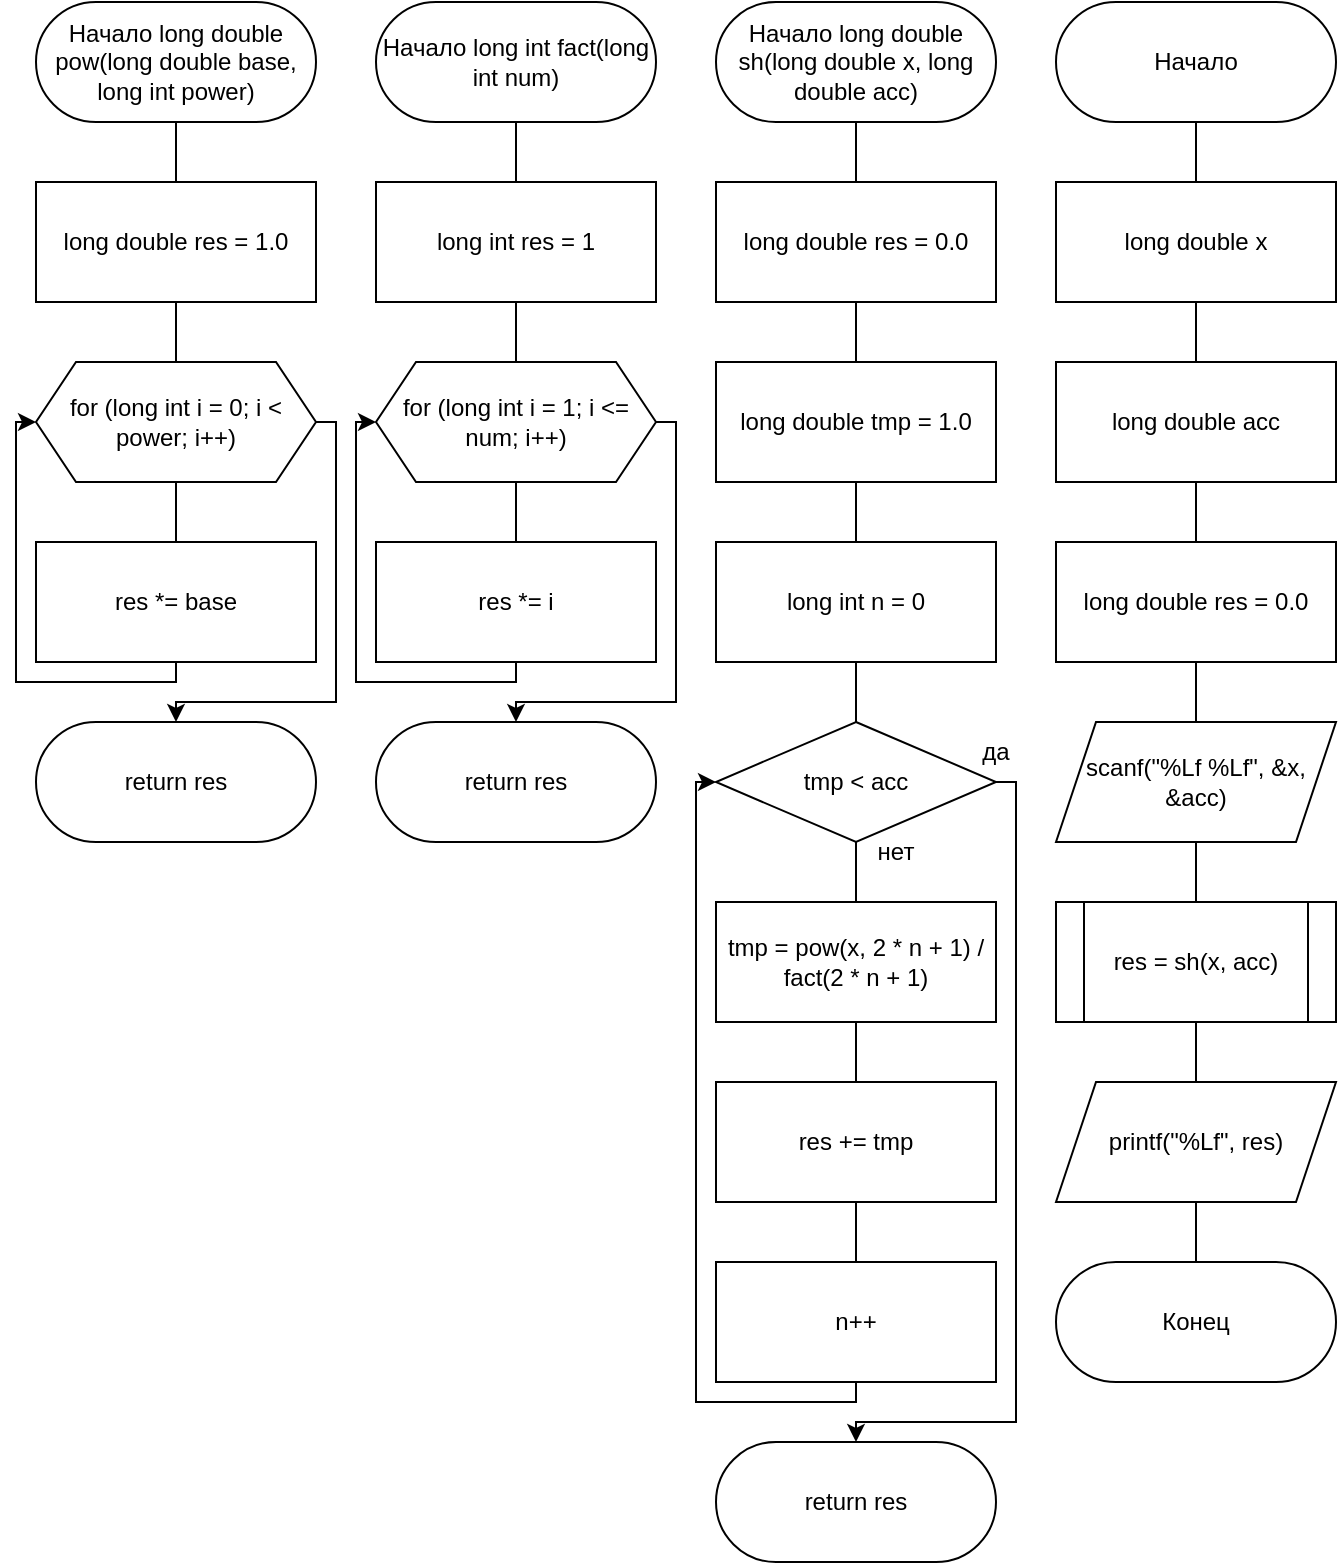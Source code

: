 <mxfile version="24.7.16">
  <diagram name="Страница — 1" id="FIlypT9NXCq33b7IDFKb">
    <mxGraphModel dx="1509" dy="796" grid="1" gridSize="10" guides="1" tooltips="1" connect="1" arrows="1" fold="1" page="1" pageScale="1" pageWidth="827" pageHeight="1169" math="0" shadow="0">
      <root>
        <mxCell id="0" />
        <mxCell id="1" parent="0" />
        <mxCell id="We8vBIHs4mGbIjUNPgg0-11" style="edgeStyle=orthogonalEdgeStyle;rounded=0;orthogonalLoop=1;jettySize=auto;html=1;exitX=0.5;exitY=1;exitDx=0;exitDy=0;entryX=0.5;entryY=0;entryDx=0;entryDy=0;endArrow=none;endFill=0;" parent="1" source="We8vBIHs4mGbIjUNPgg0-7" target="We8vBIHs4mGbIjUNPgg0-8" edge="1">
          <mxGeometry relative="1" as="geometry" />
        </mxCell>
        <mxCell id="We8vBIHs4mGbIjUNPgg0-7" value="Начало long double pow(long double base, long int power)" style="rounded=1;whiteSpace=wrap;html=1;arcSize=50;" parent="1" vertex="1">
          <mxGeometry x="130" y="80" width="140" height="60" as="geometry" />
        </mxCell>
        <mxCell id="We8vBIHs4mGbIjUNPgg0-12" style="edgeStyle=orthogonalEdgeStyle;rounded=0;orthogonalLoop=1;jettySize=auto;html=1;exitX=0.5;exitY=1;exitDx=0;exitDy=0;entryX=0.5;entryY=0;entryDx=0;entryDy=0;endArrow=none;endFill=0;" parent="1" source="We8vBIHs4mGbIjUNPgg0-8" target="We8vBIHs4mGbIjUNPgg0-9" edge="1">
          <mxGeometry relative="1" as="geometry" />
        </mxCell>
        <mxCell id="We8vBIHs4mGbIjUNPgg0-8" value="long double res = 1.0" style="rounded=0;whiteSpace=wrap;html=1;" parent="1" vertex="1">
          <mxGeometry x="130" y="170" width="140" height="60" as="geometry" />
        </mxCell>
        <mxCell id="We8vBIHs4mGbIjUNPgg0-13" style="edgeStyle=orthogonalEdgeStyle;rounded=0;orthogonalLoop=1;jettySize=auto;html=1;exitX=0.5;exitY=1;exitDx=0;exitDy=0;entryX=0.5;entryY=0;entryDx=0;entryDy=0;endArrow=none;endFill=0;" parent="1" source="We8vBIHs4mGbIjUNPgg0-9" target="We8vBIHs4mGbIjUNPgg0-10" edge="1">
          <mxGeometry relative="1" as="geometry" />
        </mxCell>
        <mxCell id="We8vBIHs4mGbIjUNPgg0-16" style="edgeStyle=orthogonalEdgeStyle;rounded=0;orthogonalLoop=1;jettySize=auto;html=1;exitX=1;exitY=0.5;exitDx=0;exitDy=0;entryX=0.5;entryY=0;entryDx=0;entryDy=0;" parent="1" source="We8vBIHs4mGbIjUNPgg0-9" target="We8vBIHs4mGbIjUNPgg0-15" edge="1">
          <mxGeometry relative="1" as="geometry">
            <Array as="points">
              <mxPoint x="280" y="290" />
              <mxPoint x="280" y="430" />
              <mxPoint x="200" y="430" />
            </Array>
          </mxGeometry>
        </mxCell>
        <mxCell id="We8vBIHs4mGbIjUNPgg0-9" value="for (long int i = 0; i &amp;lt; power; i++)" style="shape=hexagon;perimeter=hexagonPerimeter2;whiteSpace=wrap;html=1;fixedSize=1;" parent="1" vertex="1">
          <mxGeometry x="130" y="260" width="140" height="60" as="geometry" />
        </mxCell>
        <mxCell id="We8vBIHs4mGbIjUNPgg0-14" style="edgeStyle=orthogonalEdgeStyle;rounded=0;orthogonalLoop=1;jettySize=auto;html=1;exitX=0.5;exitY=1;exitDx=0;exitDy=0;entryX=0;entryY=0.5;entryDx=0;entryDy=0;" parent="1" source="We8vBIHs4mGbIjUNPgg0-10" target="We8vBIHs4mGbIjUNPgg0-9" edge="1">
          <mxGeometry relative="1" as="geometry">
            <Array as="points">
              <mxPoint x="200" y="420" />
              <mxPoint x="120" y="420" />
              <mxPoint x="120" y="290" />
            </Array>
          </mxGeometry>
        </mxCell>
        <mxCell id="We8vBIHs4mGbIjUNPgg0-10" value="res *= base" style="rounded=0;whiteSpace=wrap;html=1;" parent="1" vertex="1">
          <mxGeometry x="130" y="350" width="140" height="60" as="geometry" />
        </mxCell>
        <mxCell id="We8vBIHs4mGbIjUNPgg0-15" value="return res" style="rounded=1;whiteSpace=wrap;html=1;arcSize=50;" parent="1" vertex="1">
          <mxGeometry x="130" y="440" width="140" height="60" as="geometry" />
        </mxCell>
        <mxCell id="sALvUuvsSmhhuS2si76B-5" style="edgeStyle=orthogonalEdgeStyle;rounded=0;orthogonalLoop=1;jettySize=auto;html=1;exitX=0.5;exitY=1;exitDx=0;exitDy=0;entryX=0.5;entryY=0;entryDx=0;entryDy=0;endArrow=none;endFill=0;" parent="1" source="sALvUuvsSmhhuS2si76B-1" target="sALvUuvsSmhhuS2si76B-2" edge="1">
          <mxGeometry relative="1" as="geometry" />
        </mxCell>
        <mxCell id="sALvUuvsSmhhuS2si76B-1" value="Начало long int fact(long int num)" style="rounded=1;whiteSpace=wrap;html=1;arcSize=50;" parent="1" vertex="1">
          <mxGeometry x="300" y="80" width="140" height="60" as="geometry" />
        </mxCell>
        <mxCell id="sALvUuvsSmhhuS2si76B-6" style="edgeStyle=orthogonalEdgeStyle;rounded=0;orthogonalLoop=1;jettySize=auto;html=1;exitX=0.5;exitY=1;exitDx=0;exitDy=0;entryX=0.5;entryY=0;entryDx=0;entryDy=0;endArrow=none;endFill=0;" parent="1" source="sALvUuvsSmhhuS2si76B-2" target="sALvUuvsSmhhuS2si76B-3" edge="1">
          <mxGeometry relative="1" as="geometry" />
        </mxCell>
        <mxCell id="sALvUuvsSmhhuS2si76B-2" value="long int res = 1" style="rounded=0;whiteSpace=wrap;html=1;" parent="1" vertex="1">
          <mxGeometry x="300" y="170" width="140" height="60" as="geometry" />
        </mxCell>
        <mxCell id="sALvUuvsSmhhuS2si76B-7" style="edgeStyle=orthogonalEdgeStyle;rounded=0;orthogonalLoop=1;jettySize=auto;html=1;exitX=0.5;exitY=1;exitDx=0;exitDy=0;entryX=0.5;entryY=0;entryDx=0;entryDy=0;endArrow=none;endFill=0;" parent="1" source="sALvUuvsSmhhuS2si76B-3" target="sALvUuvsSmhhuS2si76B-4" edge="1">
          <mxGeometry relative="1" as="geometry" />
        </mxCell>
        <mxCell id="sALvUuvsSmhhuS2si76B-11" style="edgeStyle=orthogonalEdgeStyle;rounded=0;orthogonalLoop=1;jettySize=auto;html=1;exitX=1;exitY=0.5;exitDx=0;exitDy=0;entryX=0.5;entryY=0;entryDx=0;entryDy=0;" parent="1" source="sALvUuvsSmhhuS2si76B-3" target="sALvUuvsSmhhuS2si76B-10" edge="1">
          <mxGeometry relative="1" as="geometry">
            <Array as="points">
              <mxPoint x="450" y="290" />
              <mxPoint x="450" y="430" />
              <mxPoint x="370" y="430" />
            </Array>
          </mxGeometry>
        </mxCell>
        <mxCell id="sALvUuvsSmhhuS2si76B-3" value="for (long int i = 1; i &amp;lt;= num; i++)" style="shape=hexagon;perimeter=hexagonPerimeter2;whiteSpace=wrap;html=1;fixedSize=1;" parent="1" vertex="1">
          <mxGeometry x="300" y="260" width="140" height="60" as="geometry" />
        </mxCell>
        <mxCell id="sALvUuvsSmhhuS2si76B-9" style="edgeStyle=orthogonalEdgeStyle;rounded=0;orthogonalLoop=1;jettySize=auto;html=1;exitX=0.5;exitY=1;exitDx=0;exitDy=0;entryX=0;entryY=0.5;entryDx=0;entryDy=0;" parent="1" source="sALvUuvsSmhhuS2si76B-4" target="sALvUuvsSmhhuS2si76B-3" edge="1">
          <mxGeometry relative="1" as="geometry">
            <Array as="points">
              <mxPoint x="370" y="420" />
              <mxPoint x="290" y="420" />
              <mxPoint x="290" y="290" />
            </Array>
          </mxGeometry>
        </mxCell>
        <mxCell id="sALvUuvsSmhhuS2si76B-4" value="res *= i" style="rounded=0;whiteSpace=wrap;html=1;" parent="1" vertex="1">
          <mxGeometry x="300" y="350" width="140" height="60" as="geometry" />
        </mxCell>
        <mxCell id="sALvUuvsSmhhuS2si76B-10" value="return res" style="rounded=1;whiteSpace=wrap;html=1;arcSize=50;" parent="1" vertex="1">
          <mxGeometry x="300" y="440" width="140" height="60" as="geometry" />
        </mxCell>
        <mxCell id="sALvUuvsSmhhuS2si76B-17" style="edgeStyle=orthogonalEdgeStyle;rounded=0;orthogonalLoop=1;jettySize=auto;html=1;exitX=0.5;exitY=1;exitDx=0;exitDy=0;entryX=0.5;entryY=0;entryDx=0;entryDy=0;endArrow=none;endFill=0;" parent="1" source="sALvUuvsSmhhuS2si76B-12" target="sALvUuvsSmhhuS2si76B-13" edge="1">
          <mxGeometry relative="1" as="geometry" />
        </mxCell>
        <mxCell id="sALvUuvsSmhhuS2si76B-12" value="Начало long double sh(long double x, long double acc)" style="rounded=1;whiteSpace=wrap;html=1;arcSize=50;" parent="1" vertex="1">
          <mxGeometry x="470" y="80" width="140" height="60" as="geometry" />
        </mxCell>
        <mxCell id="sALvUuvsSmhhuS2si76B-18" style="edgeStyle=orthogonalEdgeStyle;rounded=0;orthogonalLoop=1;jettySize=auto;html=1;exitX=0.5;exitY=1;exitDx=0;exitDy=0;entryX=0.5;entryY=0;entryDx=0;entryDy=0;endArrow=none;endFill=0;" parent="1" source="sALvUuvsSmhhuS2si76B-13" edge="1">
          <mxGeometry relative="1" as="geometry">
            <mxPoint x="540" y="260" as="targetPoint" />
          </mxGeometry>
        </mxCell>
        <mxCell id="sALvUuvsSmhhuS2si76B-13" value="long double res = 0.0" style="rounded=0;whiteSpace=wrap;html=1;" parent="1" vertex="1">
          <mxGeometry x="470" y="170" width="140" height="60" as="geometry" />
        </mxCell>
        <mxCell id="Q1Bod03skEPiA50_US3j-30" style="edgeStyle=orthogonalEdgeStyle;rounded=0;orthogonalLoop=1;jettySize=auto;html=1;exitX=0.5;exitY=1;exitDx=0;exitDy=0;entryX=0.5;entryY=0;entryDx=0;entryDy=0;endArrow=none;endFill=0;" edge="1" parent="1" source="Q1Bod03skEPiA50_US3j-3" target="Q1Bod03skEPiA50_US3j-27">
          <mxGeometry relative="1" as="geometry" />
        </mxCell>
        <mxCell id="Q1Bod03skEPiA50_US3j-3" value="long double acc" style="rounded=0;whiteSpace=wrap;html=1;" vertex="1" parent="1">
          <mxGeometry x="640" y="260" width="140" height="60" as="geometry" />
        </mxCell>
        <mxCell id="Q1Bod03skEPiA50_US3j-33" style="edgeStyle=orthogonalEdgeStyle;rounded=0;orthogonalLoop=1;jettySize=auto;html=1;exitX=0.5;exitY=1;exitDx=0;exitDy=0;entryX=0.5;entryY=0;entryDx=0;entryDy=0;endArrow=none;endFill=0;" edge="1" parent="1" source="Q1Bod03skEPiA50_US3j-4" target="Q1Bod03skEPiA50_US3j-32">
          <mxGeometry relative="1" as="geometry" />
        </mxCell>
        <mxCell id="Q1Bod03skEPiA50_US3j-4" value="scanf(&quot;%Lf %Lf&quot;, &amp;amp;x, &amp;amp;acc)" style="shape=parallelogram;perimeter=parallelogramPerimeter;whiteSpace=wrap;html=1;fixedSize=1;" vertex="1" parent="1">
          <mxGeometry x="640" y="440" width="140" height="60" as="geometry" />
        </mxCell>
        <mxCell id="Q1Bod03skEPiA50_US3j-28" style="edgeStyle=orthogonalEdgeStyle;rounded=0;orthogonalLoop=1;jettySize=auto;html=1;exitX=0.5;exitY=1;exitDx=0;exitDy=0;entryX=0.5;entryY=0;entryDx=0;entryDy=0;endArrow=none;endFill=0;" edge="1" parent="1" source="Q1Bod03skEPiA50_US3j-5" target="Q1Bod03skEPiA50_US3j-6">
          <mxGeometry relative="1" as="geometry" />
        </mxCell>
        <mxCell id="Q1Bod03skEPiA50_US3j-5" value="Начало" style="rounded=1;whiteSpace=wrap;html=1;arcSize=50;" vertex="1" parent="1">
          <mxGeometry x="640" y="80" width="140" height="60" as="geometry" />
        </mxCell>
        <mxCell id="Q1Bod03skEPiA50_US3j-29" style="edgeStyle=orthogonalEdgeStyle;rounded=0;orthogonalLoop=1;jettySize=auto;html=1;exitX=0.5;exitY=1;exitDx=0;exitDy=0;entryX=0.5;entryY=0;entryDx=0;entryDy=0;endArrow=none;endFill=0;" edge="1" parent="1" source="Q1Bod03skEPiA50_US3j-6" target="Q1Bod03skEPiA50_US3j-3">
          <mxGeometry relative="1" as="geometry" />
        </mxCell>
        <mxCell id="Q1Bod03skEPiA50_US3j-6" value="long double x" style="rounded=0;whiteSpace=wrap;html=1;" vertex="1" parent="1">
          <mxGeometry x="640" y="170" width="140" height="60" as="geometry" />
        </mxCell>
        <mxCell id="Q1Bod03skEPiA50_US3j-15" style="edgeStyle=orthogonalEdgeStyle;rounded=0;orthogonalLoop=1;jettySize=auto;html=1;exitX=0.5;exitY=1;exitDx=0;exitDy=0;entryX=0.5;entryY=0;entryDx=0;entryDy=0;endArrow=none;endFill=0;" edge="1" parent="1" source="Q1Bod03skEPiA50_US3j-8" target="Q1Bod03skEPiA50_US3j-12">
          <mxGeometry relative="1" as="geometry" />
        </mxCell>
        <mxCell id="Q1Bod03skEPiA50_US3j-8" value="long double tmp = 1.0" style="rounded=0;whiteSpace=wrap;html=1;" vertex="1" parent="1">
          <mxGeometry x="470" y="260" width="140" height="60" as="geometry" />
        </mxCell>
        <mxCell id="Q1Bod03skEPiA50_US3j-17" style="edgeStyle=orthogonalEdgeStyle;rounded=0;orthogonalLoop=1;jettySize=auto;html=1;exitX=0.5;exitY=1;exitDx=0;exitDy=0;entryX=0.5;entryY=0;entryDx=0;entryDy=0;endArrow=none;endFill=0;" edge="1" parent="1" source="Q1Bod03skEPiA50_US3j-9" target="Q1Bod03skEPiA50_US3j-11">
          <mxGeometry relative="1" as="geometry" />
        </mxCell>
        <mxCell id="Q1Bod03skEPiA50_US3j-23" style="edgeStyle=orthogonalEdgeStyle;rounded=0;orthogonalLoop=1;jettySize=auto;html=1;exitX=1;exitY=0.5;exitDx=0;exitDy=0;entryX=0.5;entryY=0;entryDx=0;entryDy=0;" edge="1" parent="1" source="Q1Bod03skEPiA50_US3j-9" target="Q1Bod03skEPiA50_US3j-22">
          <mxGeometry relative="1" as="geometry">
            <Array as="points">
              <mxPoint x="620" y="470" />
              <mxPoint x="620" y="790" />
              <mxPoint x="540" y="790" />
            </Array>
          </mxGeometry>
        </mxCell>
        <mxCell id="Q1Bod03skEPiA50_US3j-9" value="tmp &amp;lt; acc" style="rhombus;whiteSpace=wrap;html=1;" vertex="1" parent="1">
          <mxGeometry x="470" y="440" width="140" height="60" as="geometry" />
        </mxCell>
        <mxCell id="Q1Bod03skEPiA50_US3j-18" style="edgeStyle=orthogonalEdgeStyle;rounded=0;orthogonalLoop=1;jettySize=auto;html=1;exitX=0.5;exitY=1;exitDx=0;exitDy=0;entryX=0.5;entryY=0;entryDx=0;entryDy=0;endArrow=none;endFill=0;" edge="1" parent="1" source="Q1Bod03skEPiA50_US3j-11" target="Q1Bod03skEPiA50_US3j-14">
          <mxGeometry relative="1" as="geometry" />
        </mxCell>
        <mxCell id="Q1Bod03skEPiA50_US3j-11" value="tmp = pow(x, 2 * n + 1) / fact(2 * n + 1)" style="rounded=0;whiteSpace=wrap;html=1;" vertex="1" parent="1">
          <mxGeometry x="470" y="530" width="140" height="60" as="geometry" />
        </mxCell>
        <mxCell id="Q1Bod03skEPiA50_US3j-16" style="edgeStyle=orthogonalEdgeStyle;rounded=0;orthogonalLoop=1;jettySize=auto;html=1;exitX=0.5;exitY=1;exitDx=0;exitDy=0;entryX=0.5;entryY=0;entryDx=0;entryDy=0;endArrow=none;endFill=0;" edge="1" parent="1" source="Q1Bod03skEPiA50_US3j-12" target="Q1Bod03skEPiA50_US3j-9">
          <mxGeometry relative="1" as="geometry" />
        </mxCell>
        <mxCell id="Q1Bod03skEPiA50_US3j-12" value="long int n = 0" style="rounded=0;whiteSpace=wrap;html=1;" vertex="1" parent="1">
          <mxGeometry x="470" y="350" width="140" height="60" as="geometry" />
        </mxCell>
        <mxCell id="Q1Bod03skEPiA50_US3j-13" value="n++" style="rounded=0;whiteSpace=wrap;html=1;" vertex="1" parent="1">
          <mxGeometry x="470" y="710" width="140" height="60" as="geometry" />
        </mxCell>
        <mxCell id="Q1Bod03skEPiA50_US3j-19" style="edgeStyle=orthogonalEdgeStyle;rounded=0;orthogonalLoop=1;jettySize=auto;html=1;exitX=0.5;exitY=1;exitDx=0;exitDy=0;entryX=0;entryY=0.5;entryDx=0;entryDy=0;" edge="1" parent="1" source="Q1Bod03skEPiA50_US3j-13" target="Q1Bod03skEPiA50_US3j-9">
          <mxGeometry relative="1" as="geometry">
            <Array as="points">
              <mxPoint x="540" y="780" />
              <mxPoint x="460" y="780" />
              <mxPoint x="460" y="470" />
            </Array>
          </mxGeometry>
        </mxCell>
        <mxCell id="Q1Bod03skEPiA50_US3j-20" style="edgeStyle=orthogonalEdgeStyle;rounded=0;orthogonalLoop=1;jettySize=auto;html=1;exitX=0.5;exitY=1;exitDx=0;exitDy=0;entryX=0.5;entryY=0;entryDx=0;entryDy=0;endArrow=none;endFill=0;" edge="1" parent="1" source="Q1Bod03skEPiA50_US3j-14" target="Q1Bod03skEPiA50_US3j-13">
          <mxGeometry relative="1" as="geometry" />
        </mxCell>
        <mxCell id="Q1Bod03skEPiA50_US3j-14" value="res += tmp" style="rounded=0;whiteSpace=wrap;html=1;" vertex="1" parent="1">
          <mxGeometry x="470" y="620" width="140" height="60" as="geometry" />
        </mxCell>
        <mxCell id="Q1Bod03skEPiA50_US3j-22" value="return res" style="rounded=1;whiteSpace=wrap;html=1;arcSize=50;" vertex="1" parent="1">
          <mxGeometry x="470" y="800" width="140" height="60" as="geometry" />
        </mxCell>
        <mxCell id="Q1Bod03skEPiA50_US3j-24" value="нет" style="text;html=1;align=center;verticalAlign=middle;whiteSpace=wrap;rounded=0;" vertex="1" parent="1">
          <mxGeometry x="530" y="490" width="60" height="30" as="geometry" />
        </mxCell>
        <mxCell id="Q1Bod03skEPiA50_US3j-25" value="да" style="text;html=1;align=center;verticalAlign=middle;whiteSpace=wrap;rounded=0;" vertex="1" parent="1">
          <mxGeometry x="580" y="440" width="60" height="30" as="geometry" />
        </mxCell>
        <mxCell id="Q1Bod03skEPiA50_US3j-31" style="edgeStyle=orthogonalEdgeStyle;rounded=0;orthogonalLoop=1;jettySize=auto;html=1;exitX=0.5;exitY=1;exitDx=0;exitDy=0;entryX=0.5;entryY=0;entryDx=0;entryDy=0;endArrow=none;endFill=0;" edge="1" parent="1" source="Q1Bod03skEPiA50_US3j-27" target="Q1Bod03skEPiA50_US3j-4">
          <mxGeometry relative="1" as="geometry" />
        </mxCell>
        <mxCell id="Q1Bod03skEPiA50_US3j-27" value="long double res = 0.0" style="rounded=0;whiteSpace=wrap;html=1;" vertex="1" parent="1">
          <mxGeometry x="640" y="350" width="140" height="60" as="geometry" />
        </mxCell>
        <mxCell id="Q1Bod03skEPiA50_US3j-35" style="edgeStyle=orthogonalEdgeStyle;rounded=0;orthogonalLoop=1;jettySize=auto;html=1;exitX=0.5;exitY=1;exitDx=0;exitDy=0;entryX=0.5;entryY=0;entryDx=0;entryDy=0;endArrow=none;endFill=0;" edge="1" parent="1" source="Q1Bod03skEPiA50_US3j-32" target="Q1Bod03skEPiA50_US3j-34">
          <mxGeometry relative="1" as="geometry" />
        </mxCell>
        <mxCell id="Q1Bod03skEPiA50_US3j-32" value="res = sh(x, acc)" style="shape=process;whiteSpace=wrap;html=1;backgroundOutline=1;" vertex="1" parent="1">
          <mxGeometry x="640" y="530" width="140" height="60" as="geometry" />
        </mxCell>
        <mxCell id="Q1Bod03skEPiA50_US3j-37" style="edgeStyle=orthogonalEdgeStyle;rounded=0;orthogonalLoop=1;jettySize=auto;html=1;exitX=0.5;exitY=1;exitDx=0;exitDy=0;entryX=0.5;entryY=0;entryDx=0;entryDy=0;endArrow=none;endFill=0;" edge="1" parent="1" source="Q1Bod03skEPiA50_US3j-34" target="Q1Bod03skEPiA50_US3j-36">
          <mxGeometry relative="1" as="geometry" />
        </mxCell>
        <mxCell id="Q1Bod03skEPiA50_US3j-34" value="printf(&quot;%Lf&quot;, res)" style="shape=parallelogram;perimeter=parallelogramPerimeter;whiteSpace=wrap;html=1;fixedSize=1;" vertex="1" parent="1">
          <mxGeometry x="640" y="620" width="140" height="60" as="geometry" />
        </mxCell>
        <mxCell id="Q1Bod03skEPiA50_US3j-36" value="Конец" style="rounded=1;whiteSpace=wrap;html=1;arcSize=50;" vertex="1" parent="1">
          <mxGeometry x="640" y="710" width="140" height="60" as="geometry" />
        </mxCell>
      </root>
    </mxGraphModel>
  </diagram>
</mxfile>
